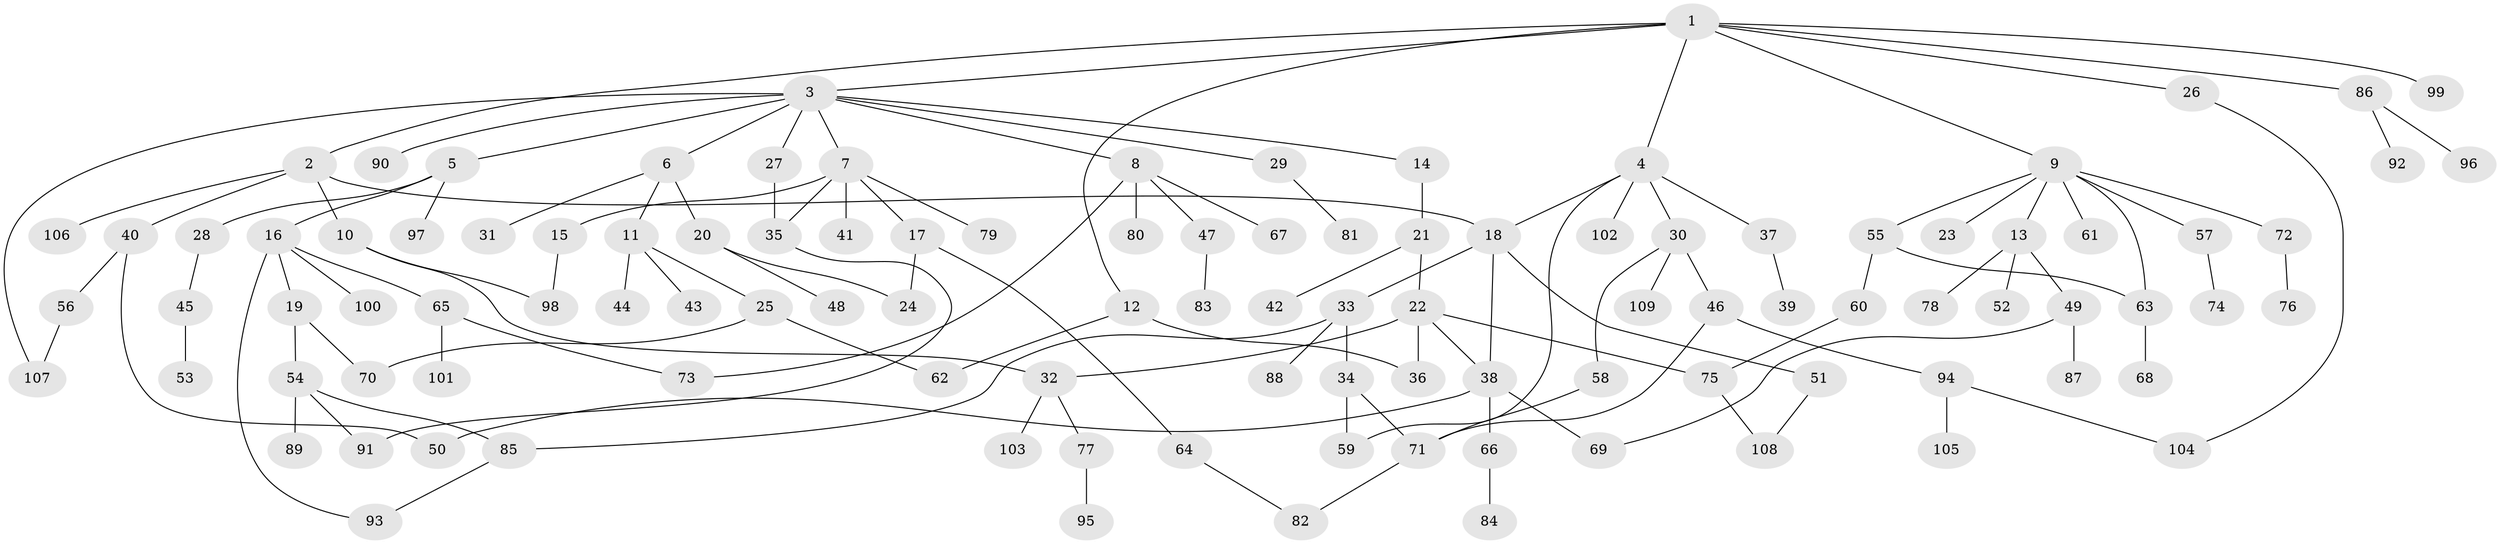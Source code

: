 // coarse degree distribution, {16: 0.013157894736842105, 8: 0.013157894736842105, 5: 0.09210526315789473, 3: 0.23684210526315788, 6: 0.02631578947368421, 7: 0.013157894736842105, 2: 0.2631578947368421, 1: 0.34210526315789475}
// Generated by graph-tools (version 1.1) at 2025/23/03/03/25 07:23:35]
// undirected, 109 vertices, 132 edges
graph export_dot {
graph [start="1"]
  node [color=gray90,style=filled];
  1;
  2;
  3;
  4;
  5;
  6;
  7;
  8;
  9;
  10;
  11;
  12;
  13;
  14;
  15;
  16;
  17;
  18;
  19;
  20;
  21;
  22;
  23;
  24;
  25;
  26;
  27;
  28;
  29;
  30;
  31;
  32;
  33;
  34;
  35;
  36;
  37;
  38;
  39;
  40;
  41;
  42;
  43;
  44;
  45;
  46;
  47;
  48;
  49;
  50;
  51;
  52;
  53;
  54;
  55;
  56;
  57;
  58;
  59;
  60;
  61;
  62;
  63;
  64;
  65;
  66;
  67;
  68;
  69;
  70;
  71;
  72;
  73;
  74;
  75;
  76;
  77;
  78;
  79;
  80;
  81;
  82;
  83;
  84;
  85;
  86;
  87;
  88;
  89;
  90;
  91;
  92;
  93;
  94;
  95;
  96;
  97;
  98;
  99;
  100;
  101;
  102;
  103;
  104;
  105;
  106;
  107;
  108;
  109;
  1 -- 2;
  1 -- 3;
  1 -- 4;
  1 -- 9;
  1 -- 12;
  1 -- 26;
  1 -- 86;
  1 -- 99;
  2 -- 10;
  2 -- 18;
  2 -- 40;
  2 -- 106;
  3 -- 5;
  3 -- 6;
  3 -- 7;
  3 -- 8;
  3 -- 14;
  3 -- 27;
  3 -- 29;
  3 -- 90;
  3 -- 107;
  4 -- 30;
  4 -- 37;
  4 -- 102;
  4 -- 59;
  4 -- 18;
  5 -- 16;
  5 -- 28;
  5 -- 97;
  6 -- 11;
  6 -- 20;
  6 -- 31;
  7 -- 15;
  7 -- 17;
  7 -- 35;
  7 -- 41;
  7 -- 79;
  8 -- 47;
  8 -- 67;
  8 -- 73;
  8 -- 80;
  9 -- 13;
  9 -- 23;
  9 -- 55;
  9 -- 57;
  9 -- 61;
  9 -- 72;
  9 -- 63;
  10 -- 32;
  10 -- 98;
  11 -- 25;
  11 -- 43;
  11 -- 44;
  12 -- 62;
  12 -- 36;
  13 -- 49;
  13 -- 52;
  13 -- 78;
  14 -- 21;
  15 -- 98;
  16 -- 19;
  16 -- 65;
  16 -- 93;
  16 -- 100;
  17 -- 64;
  17 -- 24;
  18 -- 33;
  18 -- 51;
  18 -- 38;
  19 -- 54;
  19 -- 70;
  20 -- 24;
  20 -- 48;
  21 -- 22;
  21 -- 42;
  22 -- 32;
  22 -- 36;
  22 -- 38;
  22 -- 75;
  25 -- 70;
  25 -- 62;
  26 -- 104;
  27 -- 35;
  28 -- 45;
  29 -- 81;
  30 -- 46;
  30 -- 58;
  30 -- 109;
  32 -- 77;
  32 -- 103;
  33 -- 34;
  33 -- 85;
  33 -- 88;
  34 -- 59;
  34 -- 71;
  35 -- 91;
  37 -- 39;
  38 -- 50;
  38 -- 66;
  38 -- 69;
  40 -- 56;
  40 -- 50;
  45 -- 53;
  46 -- 71;
  46 -- 94;
  47 -- 83;
  49 -- 69;
  49 -- 87;
  51 -- 108;
  54 -- 89;
  54 -- 91;
  54 -- 85;
  55 -- 60;
  55 -- 63;
  56 -- 107;
  57 -- 74;
  58 -- 71;
  60 -- 75;
  63 -- 68;
  64 -- 82;
  65 -- 101;
  65 -- 73;
  66 -- 84;
  71 -- 82;
  72 -- 76;
  75 -- 108;
  77 -- 95;
  85 -- 93;
  86 -- 92;
  86 -- 96;
  94 -- 105;
  94 -- 104;
}
